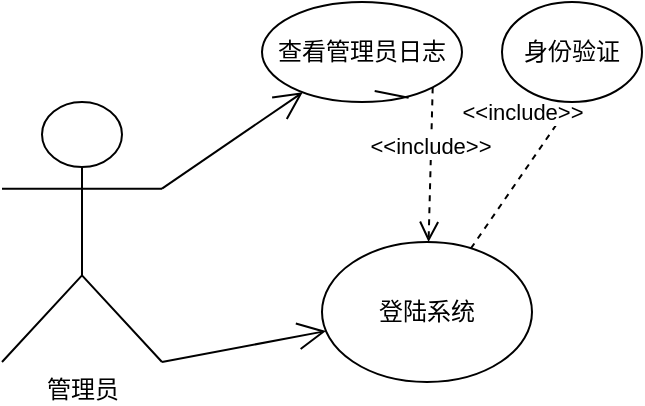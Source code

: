<mxfile version="16.5.1" type="device"><diagram id="MFy3xQNJ5sFs8V2LK2pw" name="第 1 页"><mxGraphModel dx="1258" dy="741" grid="1" gridSize="10" guides="1" tooltips="1" connect="1" arrows="1" fold="1" page="1" pageScale="1" pageWidth="827" pageHeight="1169" math="0" shadow="0"><root><mxCell id="0"/><mxCell id="1" parent="0"/><mxCell id="VHe84KzeBTY_9wUADy3F-3" value="登陆系统" style="ellipse;whiteSpace=wrap;html=1;" parent="1" vertex="1"><mxGeometry x="180" y="370" width="105" height="70" as="geometry"/></mxCell><mxCell id="VHe84KzeBTY_9wUADy3F-6" value="&amp;lt;&amp;lt;include&amp;gt;&amp;gt;" style="html=1;verticalAlign=bottom;endArrow=open;dashed=1;endSize=8;rounded=0;entryX=0.5;entryY=1;entryDx=0;entryDy=0;" parent="1" source="VHe84KzeBTY_9wUADy3F-3" target="VHe84KzeBTY_9wUADy3F-7" edge="1"><mxGeometry x="0.428" y="13" relative="1" as="geometry"><mxPoint x="405" y="740" as="sourcePoint"/><mxPoint x="315" y="700" as="targetPoint"/><mxPoint as="offset"/></mxGeometry></mxCell><mxCell id="VHe84KzeBTY_9wUADy3F-7" value="身份验证" style="ellipse;whiteSpace=wrap;html=1;" parent="1" vertex="1"><mxGeometry x="270" y="250" width="70" height="50" as="geometry"/></mxCell><mxCell id="VHe84KzeBTY_9wUADy3F-54" value="管理员" style="shape=umlActor;verticalLabelPosition=bottom;verticalAlign=top;html=1;" parent="1" vertex="1"><mxGeometry x="20" y="300" width="80" height="130" as="geometry"/></mxCell><mxCell id="VHe84KzeBTY_9wUADy3F-63" value="" style="endArrow=open;endFill=1;endSize=12;html=1;rounded=0;exitX=1;exitY=1;exitDx=0;exitDy=0;exitPerimeter=0;" parent="1" source="VHe84KzeBTY_9wUADy3F-54" target="VHe84KzeBTY_9wUADy3F-3" edge="1"><mxGeometry width="160" relative="1" as="geometry"><mxPoint x="405" y="580" as="sourcePoint"/><mxPoint x="565" y="580" as="targetPoint"/></mxGeometry></mxCell><mxCell id="VHe84KzeBTY_9wUADy3F-68" value="" style="endArrow=open;endFill=1;endSize=12;html=1;rounded=0;exitX=1;exitY=0.333;exitDx=0;exitDy=0;exitPerimeter=0;" parent="1" source="VHe84KzeBTY_9wUADy3F-54" target="VHe84KzeBTY_9wUADy3F-64" edge="1"><mxGeometry width="160" relative="1" as="geometry"><mxPoint x="325" y="620" as="sourcePoint"/><mxPoint x="485" y="620" as="targetPoint"/></mxGeometry></mxCell><mxCell id="VHe84KzeBTY_9wUADy3F-74" value="&amp;lt;&amp;lt;include&amp;gt;&amp;gt;" style="html=1;verticalAlign=bottom;endArrow=open;dashed=1;endSize=8;rounded=0;exitX=1;exitY=1;exitDx=0;exitDy=0;" parent="1" source="VHe84KzeBTY_9wUADy3F-64" target="VHe84KzeBTY_9wUADy3F-3" edge="1"><mxGeometry relative="1" as="geometry"><mxPoint x="795" y="340" as="sourcePoint"/><mxPoint x="1138.475" y="314.2" as="targetPoint"/><Array as="points"/></mxGeometry></mxCell><mxCell id="VHe84KzeBTY_9wUADy3F-100" value="" style="endArrow=open;endFill=1;endSize=12;html=1;rounded=0;entryX=0.733;entryY=0.958;entryDx=0;entryDy=0;entryPerimeter=0;startArrow=none;" parent="1" source="VHe84KzeBTY_9wUADy3F-64" edge="1"><mxGeometry width="160" relative="1" as="geometry"><mxPoint x="206.346" y="294.479" as="sourcePoint"/><mxPoint x="191.31" y="278.32" as="targetPoint"/></mxGeometry></mxCell><mxCell id="VHe84KzeBTY_9wUADy3F-64" value="查看管理员日志" style="ellipse;whiteSpace=wrap;html=1;" parent="1" vertex="1"><mxGeometry x="150" y="250" width="100" height="50" as="geometry"/></mxCell><mxCell id="rNaxaPFs_0vWSqzEx6oB-1" value="" style="endArrow=none;endFill=1;endSize=12;html=1;rounded=0;entryX=0.733;entryY=0.958;entryDx=0;entryDy=0;entryPerimeter=0;" edge="1" parent="1" target="VHe84KzeBTY_9wUADy3F-64"><mxGeometry width="160" relative="1" as="geometry"><mxPoint x="206.346" y="294.479" as="sourcePoint"/><mxPoint x="191.31" y="278.32" as="targetPoint"/></mxGeometry></mxCell></root></mxGraphModel></diagram></mxfile>